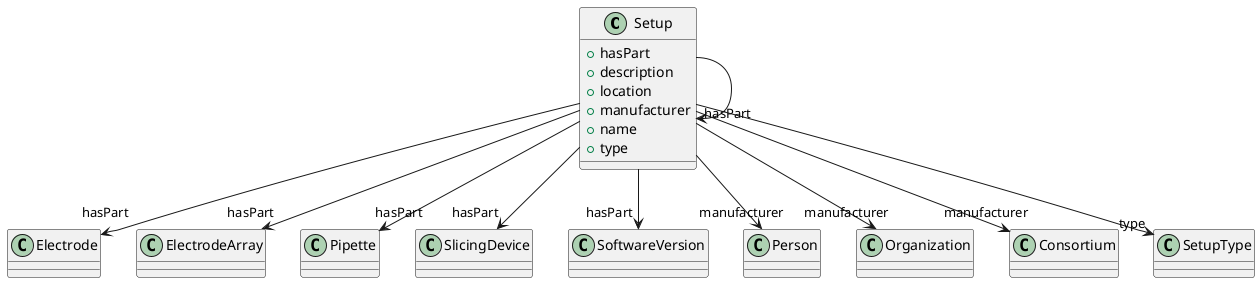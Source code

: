 @startuml
class Setup {
+hasPart
+description
+location
+manufacturer
+name
+type

}
Setup -d-> "hasPart" Electrode
Setup -d-> "hasPart" ElectrodeArray
Setup -d-> "hasPart" Pipette
Setup -d-> "hasPart" SlicingDevice
Setup -d-> "hasPart" Setup
Setup -d-> "hasPart" SoftwareVersion
Setup -d-> "manufacturer" Person
Setup -d-> "manufacturer" Organization
Setup -d-> "manufacturer" Consortium
Setup -d-> "type" SetupType

@enduml